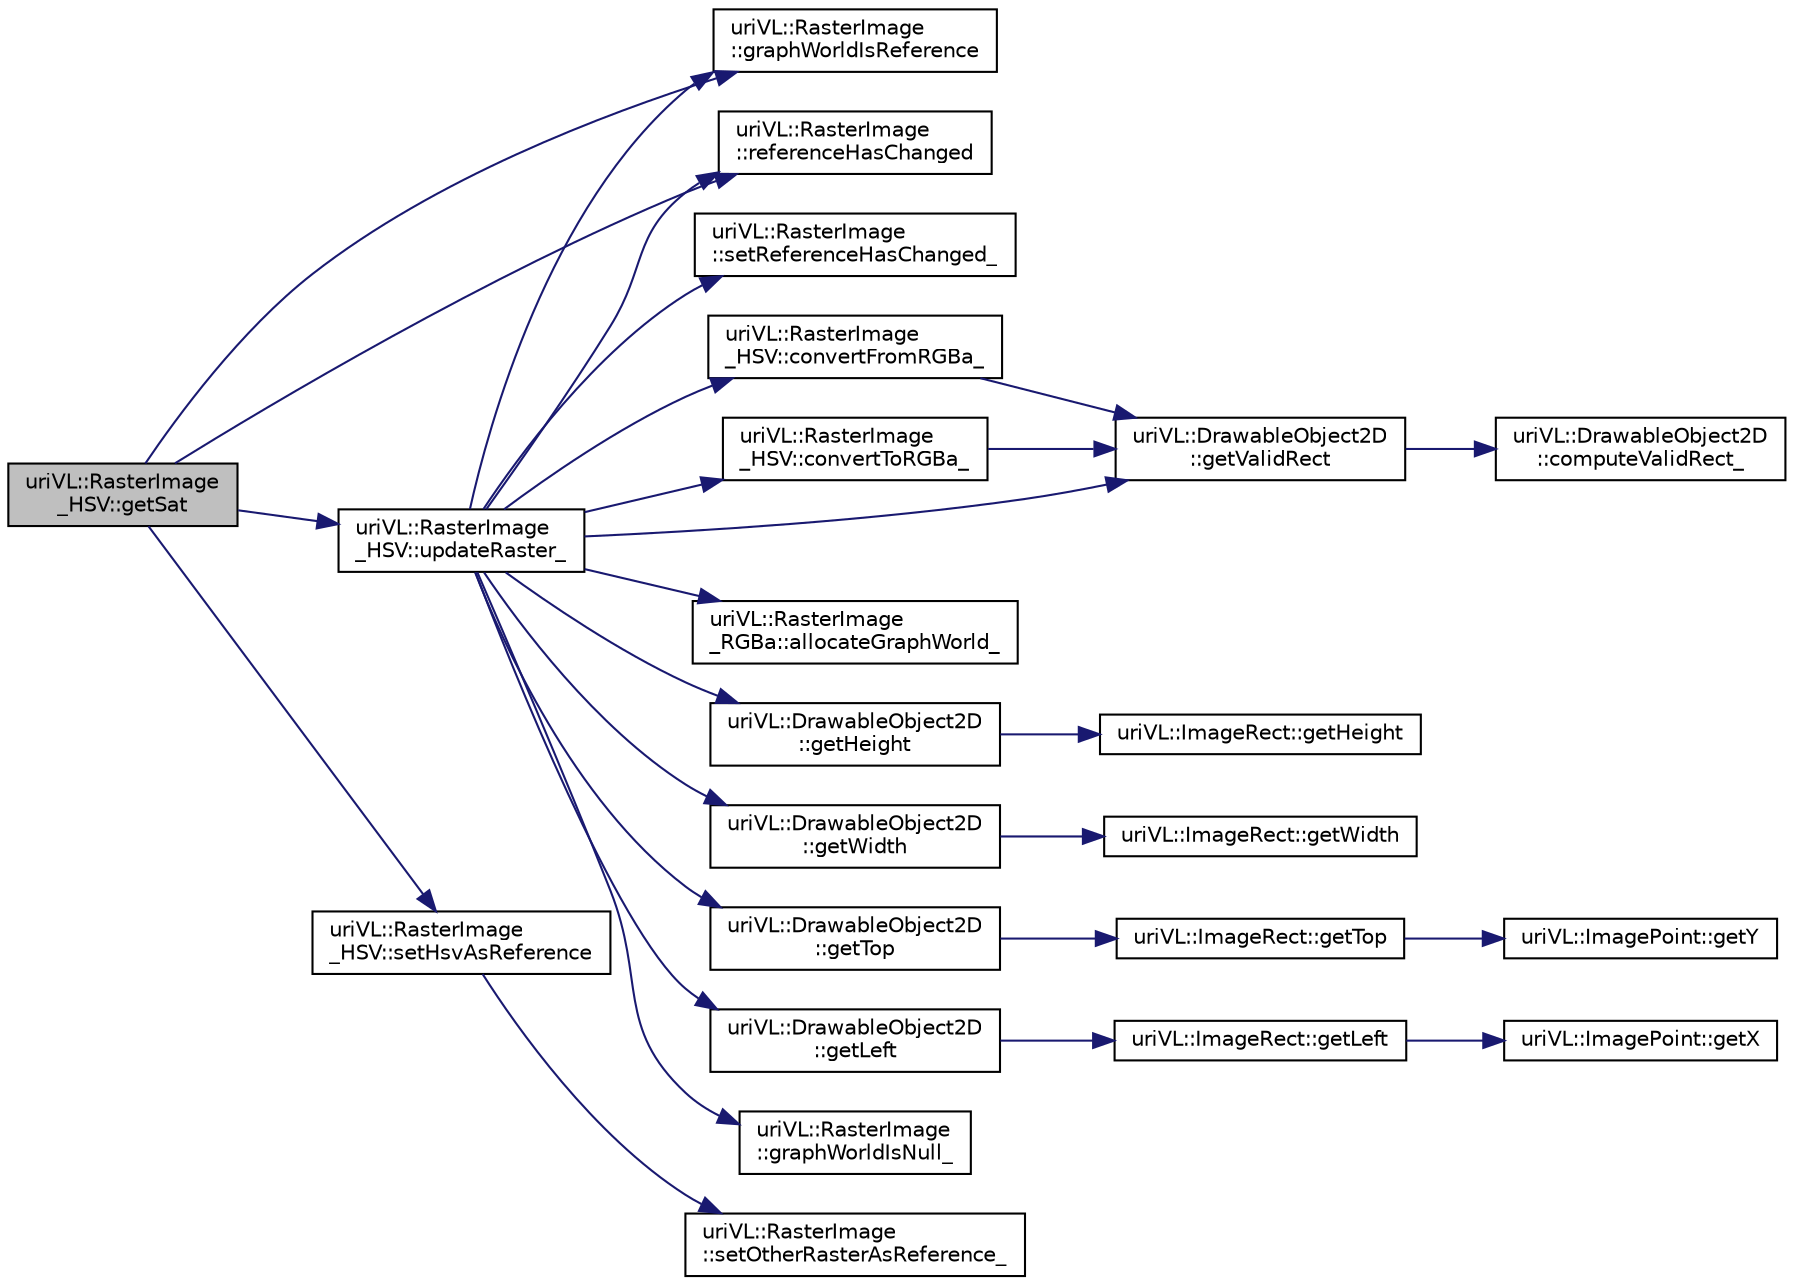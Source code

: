 digraph "uriVL::RasterImage_HSV::getSat"
{
  edge [fontname="Helvetica",fontsize="10",labelfontname="Helvetica",labelfontsize="10"];
  node [fontname="Helvetica",fontsize="10",shape=record];
  rankdir="LR";
  Node1 [label="uriVL::RasterImage\l_HSV::getSat",height=0.2,width=0.4,color="black", fillcolor="grey75", style="filled", fontcolor="black"];
  Node1 -> Node2 [color="midnightblue",fontsize="10",style="solid",fontname="Helvetica"];
  Node2 [label="uriVL::RasterImage\l::graphWorldIsReference",height=0.2,width=0.4,color="black", fillcolor="white", style="filled",URL="$classuriVL_1_1RasterImage.html#ac6190461f1bd30c426fc3d183b74429b",tooltip="Indicates whether or not the raster stored in the GraphWorld (if it exists) contains the reference va..."];
  Node1 -> Node3 [color="midnightblue",fontsize="10",style="solid",fontname="Helvetica"];
  Node3 [label="uriVL::RasterImage\l::referenceHasChanged",height=0.2,width=0.4,color="black", fillcolor="white", style="filled",URL="$classuriVL_1_1RasterImage.html#a8d10dedd31a0e59925bdf31a37d03097",tooltip="Indicates whether or not the reference raster for this image has been modified. "];
  Node1 -> Node4 [color="midnightblue",fontsize="10",style="solid",fontname="Helvetica"];
  Node4 [label="uriVL::RasterImage\l_HSV::setHsvAsReference",height=0.2,width=0.4,color="black", fillcolor="white", style="filled",URL="$classuriVL_1_1RasterImage__HSV.html#aeb70c9a764807a414c9f3027f77c421a",tooltip="Sets this image&#39;s HSV rasters as the reference. "];
  Node4 -> Node5 [color="midnightblue",fontsize="10",style="solid",fontname="Helvetica"];
  Node5 [label="uriVL::RasterImage\l::setOtherRasterAsReference_",height=0.2,width=0.4,color="black", fillcolor="white", style="filled",URL="$classuriVL_1_1RasterImage.html#a12b85f0f0e80ca9f692797538111af70",tooltip="Called by a subclass that provides another type of raster (for example, RasterImage_binary), when that other raster becomes the reference. "];
  Node1 -> Node6 [color="midnightblue",fontsize="10",style="solid",fontname="Helvetica"];
  Node6 [label="uriVL::RasterImage\l_HSV::updateRaster_",height=0.2,width=0.4,color="black", fillcolor="white", style="filled",URL="$classuriVL_1_1RasterImage__HSV.html#acea5d54496623c70bc30d825b339dbba",tooltip="Forces an update of the base rgb raster if it is not the reference raster. "];
  Node6 -> Node3 [color="midnightblue",fontsize="10",style="solid",fontname="Helvetica"];
  Node6 -> Node7 [color="midnightblue",fontsize="10",style="solid",fontname="Helvetica"];
  Node7 [label="uriVL::RasterImage\l::graphWorldIsNull_",height=0.2,width=0.4,color="black", fillcolor="white", style="filled",URL="$classuriVL_1_1RasterImage.html#a828cf5c4cfe56eaa135c6f7c0d17f49c",tooltip="Indicates whether the GraphWorld was allocated for this object. "];
  Node6 -> Node8 [color="midnightblue",fontsize="10",style="solid",fontname="Helvetica"];
  Node8 [label="uriVL::RasterImage\l::setReferenceHasChanged_",height=0.2,width=0.4,color="black", fillcolor="white", style="filled",URL="$classuriVL_1_1RasterImage.html#a6c62baac612cff6df7be87dce2dfc5fb",tooltip="To be called by a child class that has modified the graphworld or one of the secondary rasters..."];
  Node6 -> Node2 [color="midnightblue",fontsize="10",style="solid",fontname="Helvetica"];
  Node6 -> Node9 [color="midnightblue",fontsize="10",style="solid",fontname="Helvetica"];
  Node9 [label="uriVL::RasterImage\l_HSV::convertFromRGBa_",height=0.2,width=0.4,color="black", fillcolor="white", style="filled",URL="$classuriVL_1_1RasterImage__HSV.html#a0c641f26c0f5e53b785f13fe83033dd1",tooltip="Calculates HSV values for the input RGBa image received as parameter. "];
  Node9 -> Node10 [color="midnightblue",fontsize="10",style="solid",fontname="Helvetica"];
  Node10 [label="uriVL::DrawableObject2D\l::getValidRect",height=0.2,width=0.4,color="black", fillcolor="white", style="filled",URL="$classuriVL_1_1DrawableObject2D.html#ad654c2c5da02b3b20298c3eef4153874",tooltip="Returns the object&#39;s valid data rectangle. "];
  Node10 -> Node11 [color="midnightblue",fontsize="10",style="solid",fontname="Helvetica"];
  Node11 [label="uriVL::DrawableObject2D\l::computeValidRect_",height=0.2,width=0.4,color="black", fillcolor="white", style="filled",URL="$classuriVL_1_1DrawableObject2D.html#a9eb135fd212d80a8fbc3caa7e242d9dd",tooltip="Calculates the object&#39;s valid box. "];
  Node6 -> Node10 [color="midnightblue",fontsize="10",style="solid",fontname="Helvetica"];
  Node6 -> Node12 [color="midnightblue",fontsize="10",style="solid",fontname="Helvetica"];
  Node12 [label="uriVL::RasterImage\l_RGBa::allocateGraphWorld_",height=0.2,width=0.4,color="black", fillcolor="white", style="filled",URL="$classuriVL_1_1RasterImage__RGBa.html#aea7a75a0d82569bb7f29ae38d5789651",tooltip="Alocates the GraphWorld for this object at the set dimensions. "];
  Node6 -> Node13 [color="midnightblue",fontsize="10",style="solid",fontname="Helvetica"];
  Node13 [label="uriVL::DrawableObject2D\l::getHeight",height=0.2,width=0.4,color="black", fillcolor="white", style="filled",URL="$classuriVL_1_1DrawableObject2D.html#a0fa48af9667c5a4b53bd2a9bf0eea240",tooltip="Returns the number of rows for the image. "];
  Node13 -> Node14 [color="midnightblue",fontsize="10",style="solid",fontname="Helvetica"];
  Node14 [label="uriVL::ImageRect::getHeight",height=0.2,width=0.4,color="black", fillcolor="white", style="filled",URL="$classuriVL_1_1ImageRect.html#aa757d85ab5d5230bc0ca53f5960e14f3",tooltip="Returns the height of the rectangle. "];
  Node6 -> Node15 [color="midnightblue",fontsize="10",style="solid",fontname="Helvetica"];
  Node15 [label="uriVL::DrawableObject2D\l::getWidth",height=0.2,width=0.4,color="black", fillcolor="white", style="filled",URL="$classuriVL_1_1DrawableObject2D.html#a01127dbd10a99cdbb7596e48539068c9",tooltip="Returns the number of columns for the image. "];
  Node15 -> Node16 [color="midnightblue",fontsize="10",style="solid",fontname="Helvetica"];
  Node16 [label="uriVL::ImageRect::getWidth",height=0.2,width=0.4,color="black", fillcolor="white", style="filled",URL="$classuriVL_1_1ImageRect.html#a1081dc6f638b33ebf30d0a43d51289ef",tooltip="Returns the width of the rectangle. "];
  Node6 -> Node17 [color="midnightblue",fontsize="10",style="solid",fontname="Helvetica"];
  Node17 [label="uriVL::DrawableObject2D\l::getTop",height=0.2,width=0.4,color="black", fillcolor="white", style="filled",URL="$classuriVL_1_1DrawableObject2D.html#a01508a3886015ab55449c46989af2277",tooltip="Returns the minimum y coordinate of the bounding rectangle. "];
  Node17 -> Node18 [color="midnightblue",fontsize="10",style="solid",fontname="Helvetica"];
  Node18 [label="uriVL::ImageRect::getTop",height=0.2,width=0.4,color="black", fillcolor="white", style="filled",URL="$classuriVL_1_1ImageRect.html#a2715b0a7b291354fd839a95ece0e0aba",tooltip="Returns the minimum y coordinate of the rectangle. "];
  Node18 -> Node19 [color="midnightblue",fontsize="10",style="solid",fontname="Helvetica"];
  Node19 [label="uriVL::ImagePoint::getY",height=0.2,width=0.4,color="black", fillcolor="white", style="filled",URL="$classuriVL_1_1ImagePoint.html#a4edda1ad5b1f3b39db3ac200dfddf016",tooltip="Returns the point&#39;s y coordinate. "];
  Node6 -> Node20 [color="midnightblue",fontsize="10",style="solid",fontname="Helvetica"];
  Node20 [label="uriVL::DrawableObject2D\l::getLeft",height=0.2,width=0.4,color="black", fillcolor="white", style="filled",URL="$classuriVL_1_1DrawableObject2D.html#a9c92e6b3d3b0753514e677080c762ef0",tooltip="Returns the minimum x coordinate of the bounding rectangle. "];
  Node20 -> Node21 [color="midnightblue",fontsize="10",style="solid",fontname="Helvetica"];
  Node21 [label="uriVL::ImageRect::getLeft",height=0.2,width=0.4,color="black", fillcolor="white", style="filled",URL="$classuriVL_1_1ImageRect.html#a38bd531df6bd6c4892bca1a690feda13",tooltip="Returns the minimum x coordinate of the rectangle. "];
  Node21 -> Node22 [color="midnightblue",fontsize="10",style="solid",fontname="Helvetica"];
  Node22 [label="uriVL::ImagePoint::getX",height=0.2,width=0.4,color="black", fillcolor="white", style="filled",URL="$classuriVL_1_1ImagePoint.html#a4845eb34e164c8dffd9b366cf61f3f5b",tooltip="Returns the point&#39;s x coordinate. "];
  Node6 -> Node23 [color="midnightblue",fontsize="10",style="solid",fontname="Helvetica"];
  Node23 [label="uriVL::RasterImage\l_HSV::convertToRGBa_",height=0.2,width=0.4,color="black", fillcolor="white", style="filled",URL="$classuriVL_1_1RasterImage__HSV.html#a13f1af375d7dd95bba79819652f4e820",tooltip="Updates the RGBa raster of this raster image to match the HSV rasters. "];
  Node23 -> Node10 [color="midnightblue",fontsize="10",style="solid",fontname="Helvetica"];
}
